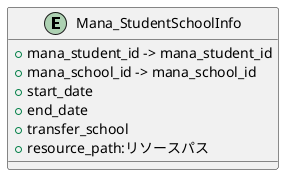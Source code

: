 @startuml

entity "Mana_StudentSchoolInfo" {
    + mana_student_id -> mana_student_id
    + mana_school_id -> mana_school_id
    + start_date
    + end_date
    + transfer_school
    + resource_path:リソースパス
}

@enduml
